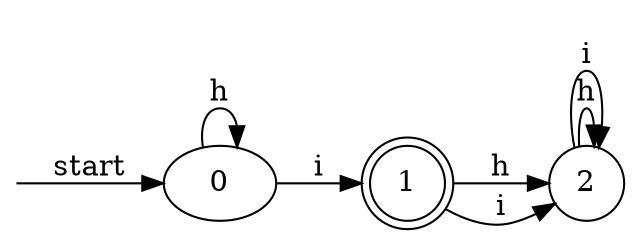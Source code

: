 digraph dfa {
    rankdir = LR;
    __start [style = invis, shape = point];
    __start -> "0" [ label = "start" ];
    node [shape = doublecircle]; "1"
    node [shape = circle];
    "0" -> "0" [ label = "h" ];
    "0" -> "1" [ label = "i" ];
    "2" -> "2" [ label = "h" ];
    "2" -> "2" [ label = "i" ];
    "1" -> "2" [ label = "h" ];
    "1" -> "2" [ label = "i" ];
}
